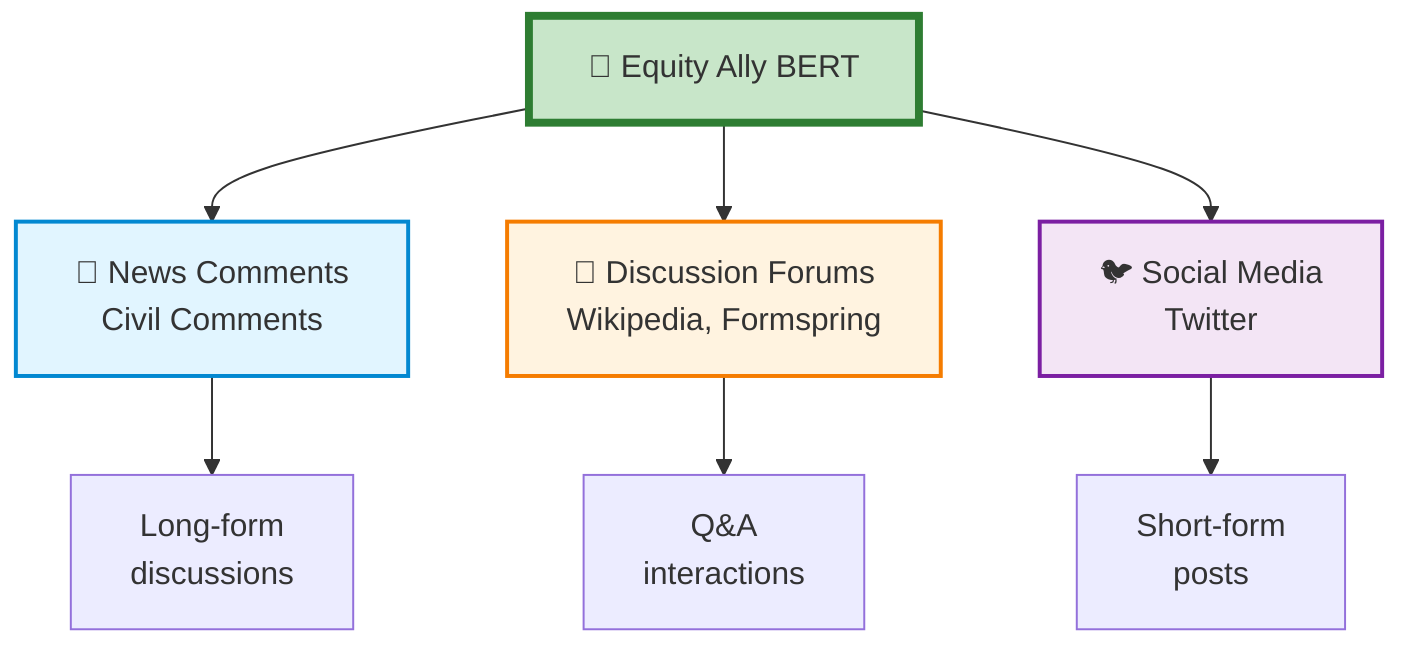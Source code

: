 graph TD
    MODEL["🤖 Equity Ally BERT"]
    
    MODEL --> P1["📰 News Comments<br/>Civil Comments"]
    MODEL --> P2["💬 Discussion Forums<br/>Wikipedia, Formspring"]
    MODEL --> P3["🐦 Social Media<br/>Twitter"]
    
    P1 --> USE1["Long-form<br/>discussions"]
    P2 --> USE2["Q&A<br/>interactions"]
    P3 --> USE3["Short-form<br/>posts"]
    
    style MODEL fill:#c8e6c9,stroke:#2e7d32,stroke-width:4px
    style P1 fill:#e1f5ff,stroke:#0288d1,stroke-width:2px
    style P2 fill:#fff3e0,stroke:#f57c00,stroke-width:2px
    style P3 fill:#f3e5f5,stroke:#7b1fa2,stroke-width:2px